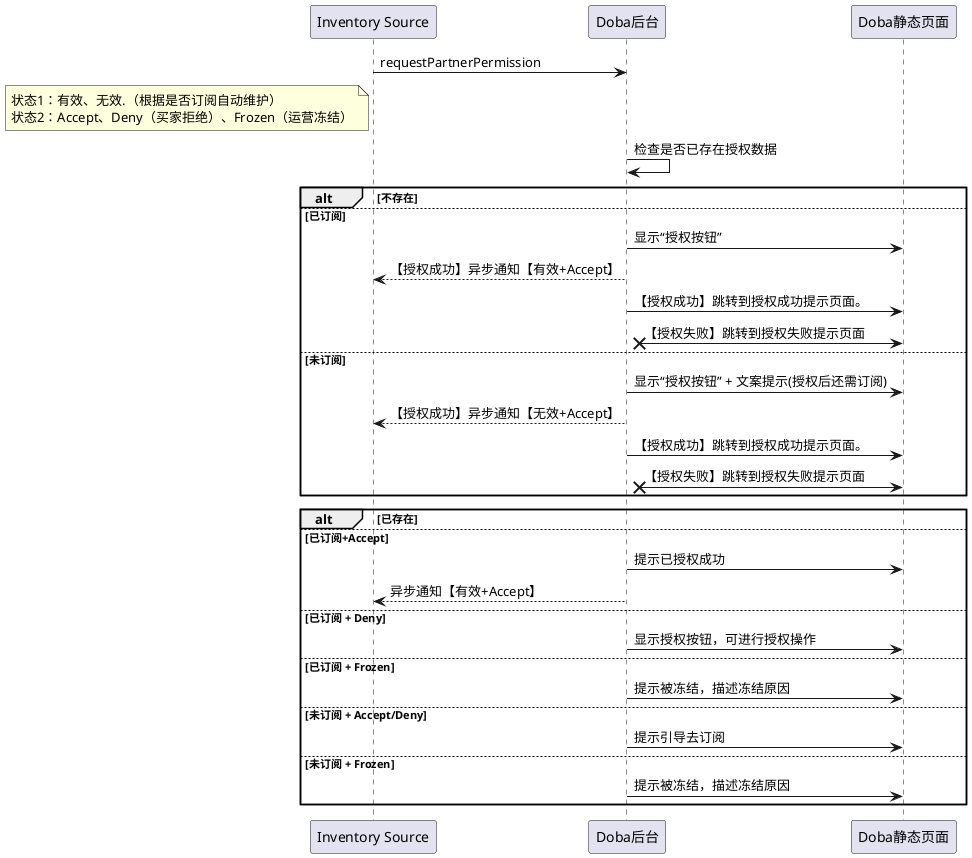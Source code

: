 @startuml
"Inventory Source" -> Doba后台: requestPartnerPermission
 note left of "Inventory Source" : 状态1：有效、无效.（根据是否订阅自动维护）\n状态2：Accept、Deny（买家拒绝）、Frozen（运营冻结）
Doba后台 -> Doba后台: 检查是否已存在授权数据
alt 不存在
else 已订阅
    Doba后台 -> Doba静态页面: 显示“授权按钮”
    Doba后台 --> "Inventory Source": 【授权成功】异步通知【有效+Accept】

    Doba后台 -> Doba静态页面: 【授权成功】跳转到授权成功提示页面。
    Doba后台 X-> Doba静态页面: 【授权失败】跳转到授权失败提示页面
else 未订阅
    Doba后台 -> Doba静态页面: 显示“授权按钮” + 文案提示(授权后还需订阅)
    Doba后台 --> "Inventory Source": 【授权成功】异步通知【无效+Accept】
    Doba后台 -> Doba静态页面: 【授权成功】跳转到授权成功提示页面。
    Doba后台 X-> Doba静态页面: 【授权失败】跳转到授权失败提示页面
end

alt 已存在
    else 已订阅+Accept
    Doba后台 -> Doba静态页面: 提示已授权成功
    Doba后台 --> "Inventory Source": 异步通知【有效+Accept】
    else 已订阅 + Deny
    Doba后台 -> Doba静态页面:  显示授权按钮，可进行授权操作
    else 已订阅 + Frozen
        Doba后台 -> Doba静态页面:  提示被冻结，描述冻结原因
    else 未订阅 + Accept/Deny
    Doba后台 -> Doba静态页面: 提示引导去订阅
    else 未订阅 + Frozen
    Doba后台 -> Doba静态页面: 提示被冻结，描述冻结原因
end

@enduml
